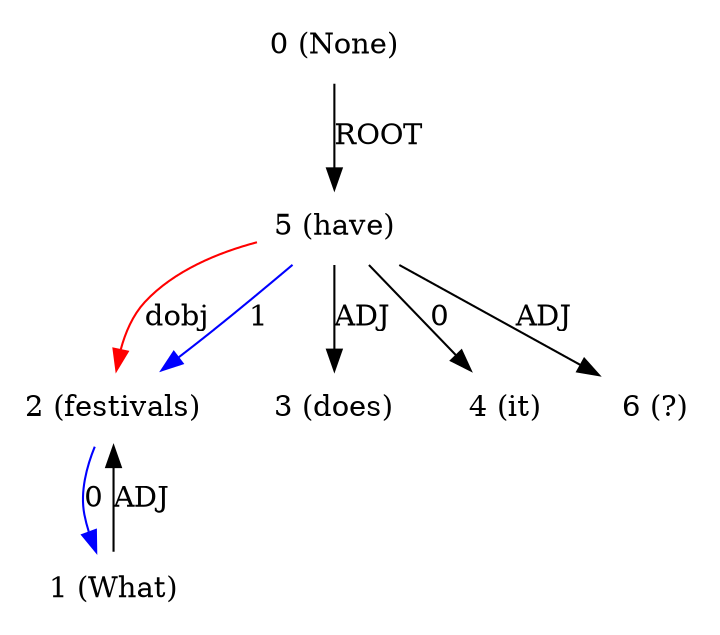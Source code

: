 digraph G{
edge [dir=forward]
node [shape=plaintext]

0 [label="0 (None)"]
0 -> 5 [label="ROOT"]
1 [label="1 (What)"]
1 -> 2 [label="ADJ"]
2 [label="2 (festivals)"]
2 -> 1 [label="0", color="blue"]
5 -> 2 [label="dobj", color="red"]
3 [label="3 (does)"]
4 [label="4 (it)"]
5 [label="5 (have)"]
5 -> 2 [label="1", color="blue"]
5 -> 4 [label="0"]
5 -> 3 [label="ADJ"]
5 -> 6 [label="ADJ"]
6 [label="6 (?)"]
}
